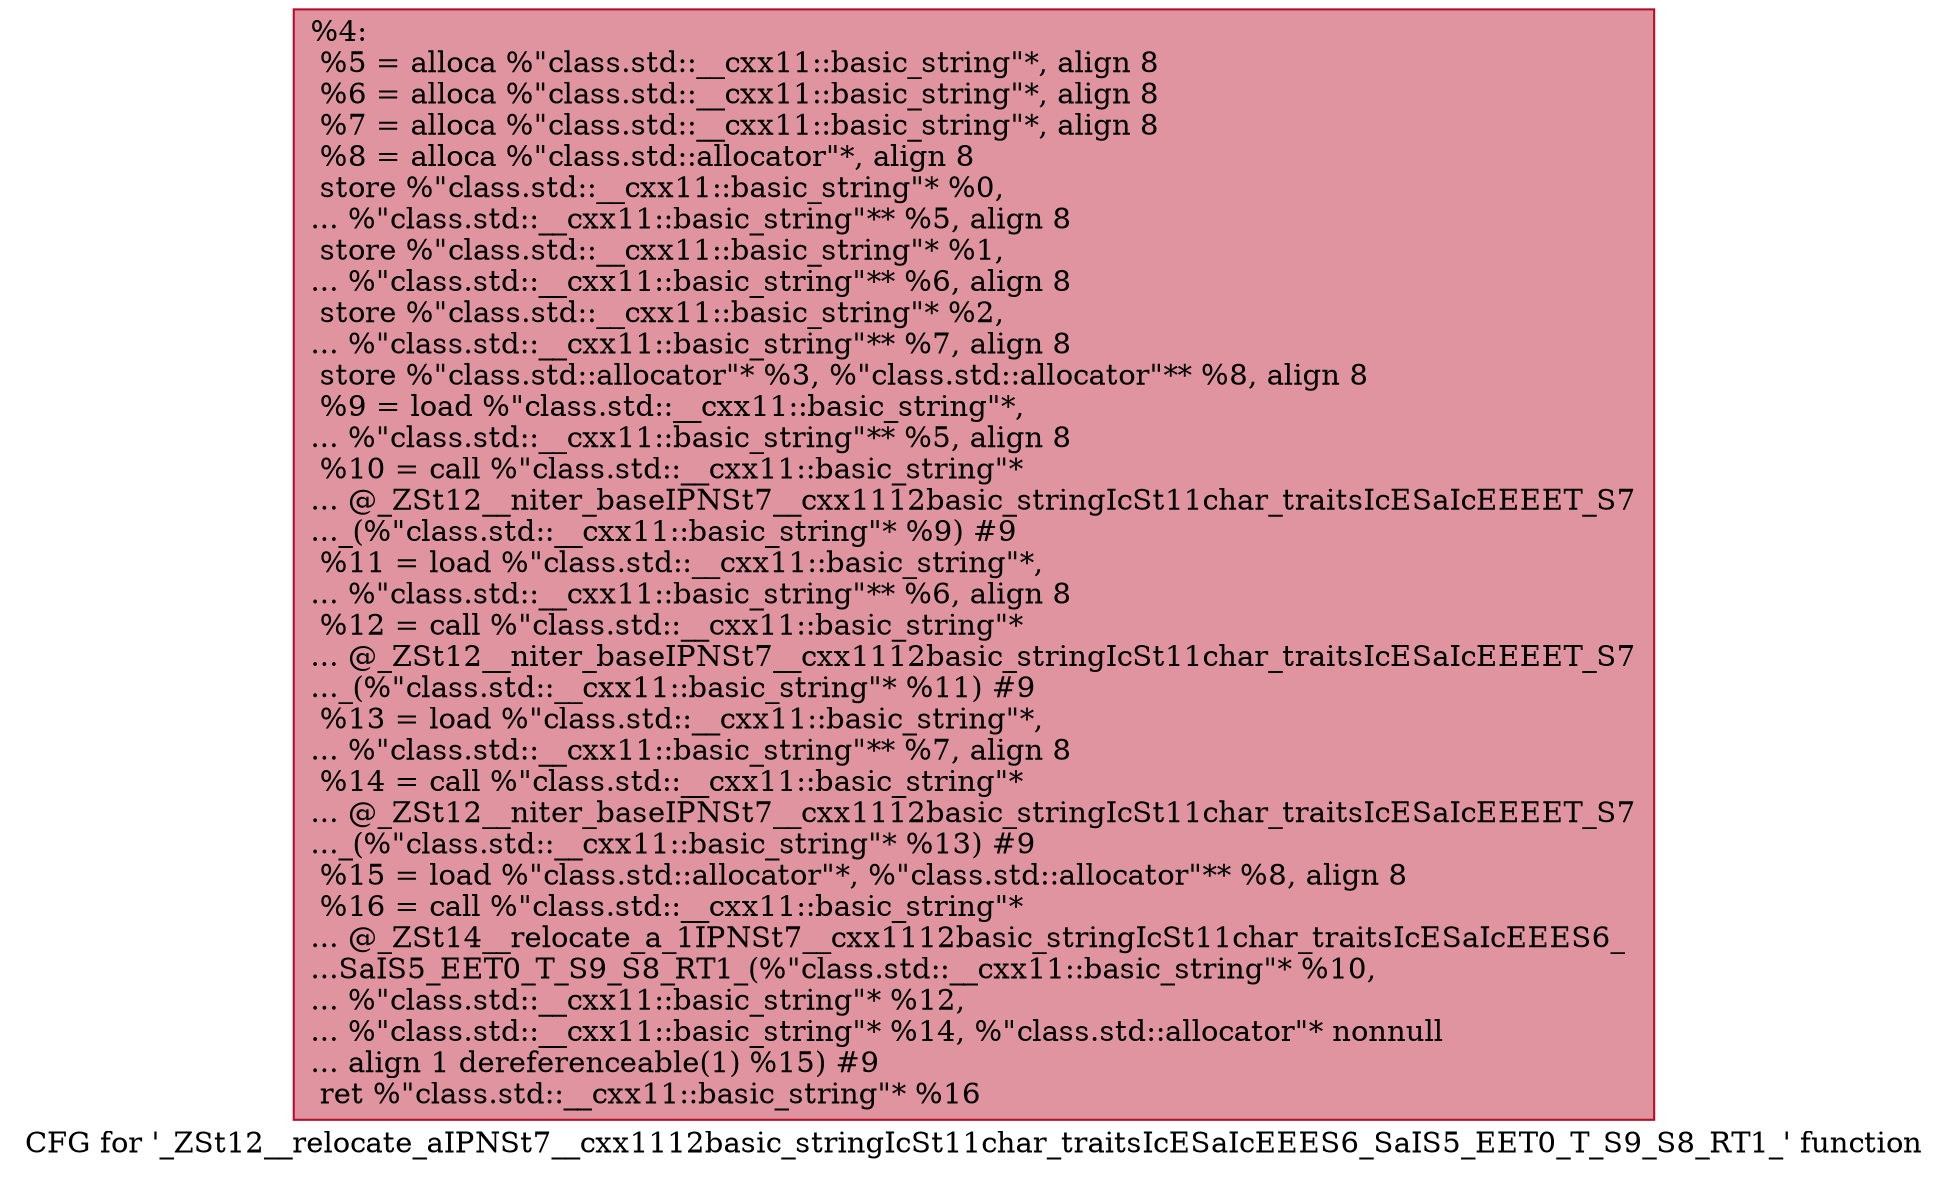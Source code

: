 digraph "CFG for '_ZSt12__relocate_aIPNSt7__cxx1112basic_stringIcSt11char_traitsIcESaIcEEES6_SaIS5_EET0_T_S9_S8_RT1_' function" {
	label="CFG for '_ZSt12__relocate_aIPNSt7__cxx1112basic_stringIcSt11char_traitsIcESaIcEEES6_SaIS5_EET0_T_S9_S8_RT1_' function";

	Node0x55b6b93fd6c0 [shape=record,color="#b70d28ff", style=filled, fillcolor="#b70d2870",label="{%4:\l  %5 = alloca %\"class.std::__cxx11::basic_string\"*, align 8\l  %6 = alloca %\"class.std::__cxx11::basic_string\"*, align 8\l  %7 = alloca %\"class.std::__cxx11::basic_string\"*, align 8\l  %8 = alloca %\"class.std::allocator\"*, align 8\l  store %\"class.std::__cxx11::basic_string\"* %0,\l... %\"class.std::__cxx11::basic_string\"** %5, align 8\l  store %\"class.std::__cxx11::basic_string\"* %1,\l... %\"class.std::__cxx11::basic_string\"** %6, align 8\l  store %\"class.std::__cxx11::basic_string\"* %2,\l... %\"class.std::__cxx11::basic_string\"** %7, align 8\l  store %\"class.std::allocator\"* %3, %\"class.std::allocator\"** %8, align 8\l  %9 = load %\"class.std::__cxx11::basic_string\"*,\l... %\"class.std::__cxx11::basic_string\"** %5, align 8\l  %10 = call %\"class.std::__cxx11::basic_string\"*\l... @_ZSt12__niter_baseIPNSt7__cxx1112basic_stringIcSt11char_traitsIcESaIcEEEET_S7\l..._(%\"class.std::__cxx11::basic_string\"* %9) #9\l  %11 = load %\"class.std::__cxx11::basic_string\"*,\l... %\"class.std::__cxx11::basic_string\"** %6, align 8\l  %12 = call %\"class.std::__cxx11::basic_string\"*\l... @_ZSt12__niter_baseIPNSt7__cxx1112basic_stringIcSt11char_traitsIcESaIcEEEET_S7\l..._(%\"class.std::__cxx11::basic_string\"* %11) #9\l  %13 = load %\"class.std::__cxx11::basic_string\"*,\l... %\"class.std::__cxx11::basic_string\"** %7, align 8\l  %14 = call %\"class.std::__cxx11::basic_string\"*\l... @_ZSt12__niter_baseIPNSt7__cxx1112basic_stringIcSt11char_traitsIcESaIcEEEET_S7\l..._(%\"class.std::__cxx11::basic_string\"* %13) #9\l  %15 = load %\"class.std::allocator\"*, %\"class.std::allocator\"** %8, align 8\l  %16 = call %\"class.std::__cxx11::basic_string\"*\l... @_ZSt14__relocate_a_1IPNSt7__cxx1112basic_stringIcSt11char_traitsIcESaIcEEES6_\l...SaIS5_EET0_T_S9_S8_RT1_(%\"class.std::__cxx11::basic_string\"* %10,\l... %\"class.std::__cxx11::basic_string\"* %12,\l... %\"class.std::__cxx11::basic_string\"* %14, %\"class.std::allocator\"* nonnull\l... align 1 dereferenceable(1) %15) #9\l  ret %\"class.std::__cxx11::basic_string\"* %16\l}"];
}

